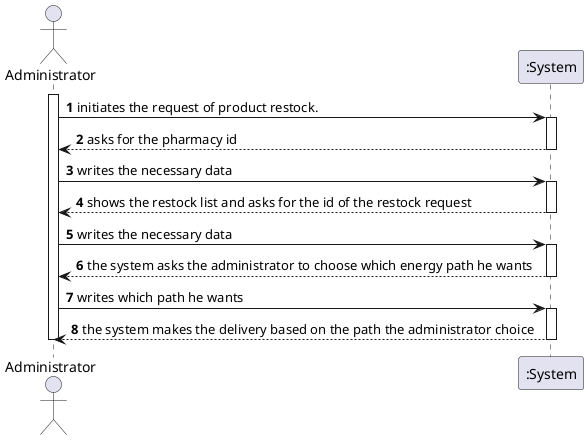 @startuml
autonumber
actor "Administrator" as ADMIN
activate ADMIN
ADMIN-> ":System" : initiates the request of product restock.
activate ":System"
":System" --> ADMIN : asks for the pharmacy id
deactivate ":System"

ADMIN -> ":System" : writes the necessary data
activate ":System"
":System" --> ADMIN : shows the restock list and asks for the id of the restock request
deactivate ":System"

ADMIN -> ":System" : writes the necessary data
activate ":System"
":System" --> ADMIN : the system asks the administrator to choose which energy path he wants
deactivate ":System"


ADMIN -> ":System" : writes which path he wants
activate ":System"
":System" --> ADMIN : the system makes the delivery based on the path the administrator choice
deactivate ":System"

deactivate ADMIN

@enduml
